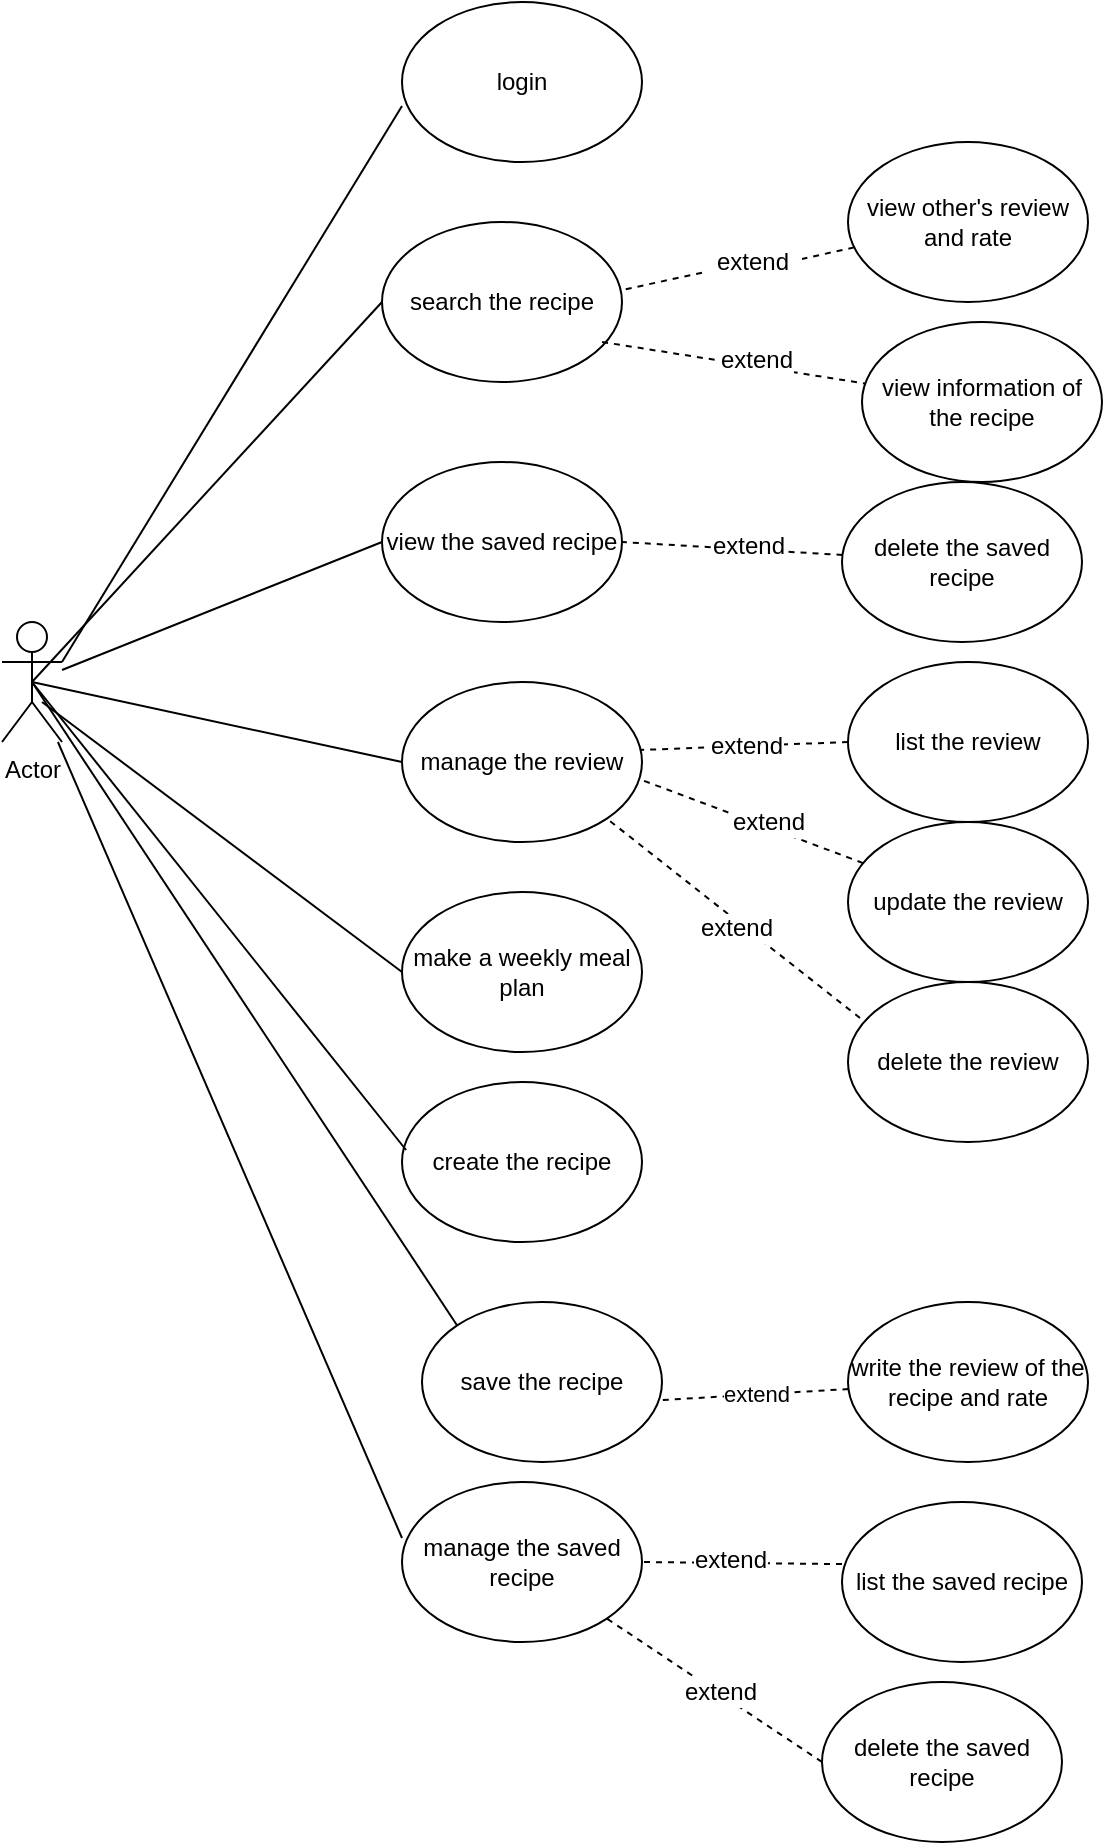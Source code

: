 <mxfile version="12.2.9" type="github" pages="1"><diagram id="Bw5xsWEdGbu48Ygzj_-n" name="Page-1"><mxGraphModel dx="946" dy="1766" grid="1" gridSize="10" guides="1" tooltips="1" connect="1" arrows="1" fold="1" page="1" pageScale="1" pageWidth="827" pageHeight="1169" math="0" shadow="0"><root><mxCell id="0"/><mxCell id="1" parent="0"/><mxCell id="bjBqQtMSp6dqoQxwANr6-1" value="Actor" style="shape=umlActor;verticalLabelPosition=bottom;labelBackgroundColor=#ffffff;verticalAlign=top;html=1;outlineConnect=0;" vertex="1" parent="1"><mxGeometry x="50" y="190" width="30" height="60" as="geometry"/></mxCell><mxCell id="bjBqQtMSp6dqoQxwANr6-2" value="login" style="ellipse;whiteSpace=wrap;html=1;" vertex="1" parent="1"><mxGeometry x="250" y="-120" width="120" height="80" as="geometry"/></mxCell><mxCell id="bjBqQtMSp6dqoQxwANr6-3" value="" style="endArrow=none;html=1;entryX=0;entryY=0.65;entryDx=0;entryDy=0;entryPerimeter=0;exitX=1;exitY=0.333;exitDx=0;exitDy=0;exitPerimeter=0;" edge="1" parent="1" source="bjBqQtMSp6dqoQxwANr6-1" target="bjBqQtMSp6dqoQxwANr6-2"><mxGeometry width="50" height="50" relative="1" as="geometry"><mxPoint x="50" y="380" as="sourcePoint"/><mxPoint x="100" y="330" as="targetPoint"/></mxGeometry></mxCell><mxCell id="bjBqQtMSp6dqoQxwANr6-4" value="manage the review" style="ellipse;whiteSpace=wrap;html=1;" vertex="1" parent="1"><mxGeometry x="250" y="220" width="120" height="80" as="geometry"/></mxCell><mxCell id="bjBqQtMSp6dqoQxwANr6-5" value="" style="endArrow=none;html=1;exitX=0;exitY=0.5;exitDx=0;exitDy=0;" edge="1" parent="1" source="bjBqQtMSp6dqoQxwANr6-4"><mxGeometry width="50" height="50" relative="1" as="geometry"><mxPoint x="50" y="480" as="sourcePoint"/><mxPoint x="65" y="220" as="targetPoint"/></mxGeometry></mxCell><mxCell id="bjBqQtMSp6dqoQxwANr6-10" value="list the review" style="ellipse;whiteSpace=wrap;html=1;" vertex="1" parent="1"><mxGeometry x="473" y="210" width="120" height="80" as="geometry"/></mxCell><mxCell id="bjBqQtMSp6dqoQxwANr6-12" value="update the review" style="ellipse;whiteSpace=wrap;html=1;" vertex="1" parent="1"><mxGeometry x="473" y="290" width="120" height="80" as="geometry"/></mxCell><mxCell id="bjBqQtMSp6dqoQxwANr6-14" value="delete the review" style="ellipse;whiteSpace=wrap;html=1;" vertex="1" parent="1"><mxGeometry x="473" y="370" width="120" height="80" as="geometry"/></mxCell><mxCell id="bjBqQtMSp6dqoQxwANr6-16" value="search the recipe" style="ellipse;whiteSpace=wrap;html=1;" vertex="1" parent="1"><mxGeometry x="240" y="-10" width="120" height="80" as="geometry"/></mxCell><mxCell id="bjBqQtMSp6dqoQxwANr6-17" value="" style="endArrow=none;html=1;entryX=0.5;entryY=0.5;entryDx=0;entryDy=0;entryPerimeter=0;exitX=0;exitY=0.5;exitDx=0;exitDy=0;" edge="1" parent="1" source="bjBqQtMSp6dqoQxwANr6-16" target="bjBqQtMSp6dqoQxwANr6-1"><mxGeometry width="50" height="50" relative="1" as="geometry"><mxPoint x="50" y="670" as="sourcePoint"/><mxPoint x="100" y="620" as="targetPoint"/></mxGeometry></mxCell><mxCell id="bjBqQtMSp6dqoQxwANr6-18" value="save the recipe" style="ellipse;whiteSpace=wrap;html=1;" vertex="1" parent="1"><mxGeometry x="260" y="530" width="120" height="80" as="geometry"/></mxCell><mxCell id="bjBqQtMSp6dqoQxwANr6-19" value="" style="endArrow=none;html=1;exitX=0;exitY=0;exitDx=0;exitDy=0;entryX=0.5;entryY=0.5;entryDx=0;entryDy=0;entryPerimeter=0;" edge="1" parent="1" source="bjBqQtMSp6dqoQxwANr6-18" target="bjBqQtMSp6dqoQxwANr6-1"><mxGeometry width="50" height="50" relative="1" as="geometry"><mxPoint x="50" y="670" as="sourcePoint"/><mxPoint x="50" y="280" as="targetPoint"/></mxGeometry></mxCell><mxCell id="bjBqQtMSp6dqoQxwANr6-20" value="create the recipe" style="ellipse;whiteSpace=wrap;html=1;" vertex="1" parent="1"><mxGeometry x="250" y="420" width="120" height="80" as="geometry"/></mxCell><mxCell id="bjBqQtMSp6dqoQxwANr6-21" value="" style="endArrow=none;html=1;entryX=0.017;entryY=0.425;entryDx=0;entryDy=0;entryPerimeter=0;exitX=0.5;exitY=0.5;exitDx=0;exitDy=0;exitPerimeter=0;" edge="1" parent="1" source="bjBqQtMSp6dqoQxwANr6-1" target="bjBqQtMSp6dqoQxwANr6-20"><mxGeometry width="50" height="50" relative="1" as="geometry"><mxPoint x="70" y="230" as="sourcePoint"/><mxPoint x="100" y="710" as="targetPoint"/></mxGeometry></mxCell><mxCell id="bjBqQtMSp6dqoQxwANr6-23" value="view the saved recipe" style="ellipse;whiteSpace=wrap;html=1;" vertex="1" parent="1"><mxGeometry x="240" y="110" width="120" height="80" as="geometry"/></mxCell><mxCell id="bjBqQtMSp6dqoQxwANr6-24" value="" style="endArrow=none;html=1;entryX=0;entryY=0.5;entryDx=0;entryDy=0;" edge="1" parent="1" source="bjBqQtMSp6dqoQxwANr6-1" target="bjBqQtMSp6dqoQxwANr6-23"><mxGeometry width="50" height="50" relative="1" as="geometry"><mxPoint x="50" y="760" as="sourcePoint"/><mxPoint x="100" y="710" as="targetPoint"/></mxGeometry></mxCell><mxCell id="bjBqQtMSp6dqoQxwANr6-25" value="view information of the recipe" style="ellipse;whiteSpace=wrap;html=1;" vertex="1" parent="1"><mxGeometry x="480" y="40" width="120" height="80" as="geometry"/></mxCell><mxCell id="bjBqQtMSp6dqoQxwANr6-26" value="" style="endArrow=none;dashed=1;html=1;exitX=0.917;exitY=0.75;exitDx=0;exitDy=0;exitPerimeter=0;" edge="1" parent="1" source="bjBqQtMSp6dqoQxwANr6-16" target="bjBqQtMSp6dqoQxwANr6-25"><mxGeometry width="50" height="50" relative="1" as="geometry"><mxPoint x="380" y="160" as="sourcePoint"/><mxPoint x="100" y="710" as="targetPoint"/></mxGeometry></mxCell><mxCell id="bjBqQtMSp6dqoQxwANr6-37" value="extend" style="text;html=1;align=center;verticalAlign=middle;resizable=0;points=[];;labelBackgroundColor=#ffffff;" vertex="1" connectable="0" parent="bjBqQtMSp6dqoQxwANr6-26"><mxGeometry x="0.164" y="3" relative="1" as="geometry"><mxPoint as="offset"/></mxGeometry></mxCell><mxCell id="bjBqQtMSp6dqoQxwANr6-27" value="" style="endArrow=none;dashed=1;html=1;entryX=1;entryY=0.425;entryDx=0;entryDy=0;entryPerimeter=0;" edge="1" parent="1" source="bjBqQtMSp6dqoQxwANr6-33" target="bjBqQtMSp6dqoQxwANr6-16"><mxGeometry width="50" height="50" relative="1" as="geometry"><mxPoint x="430" y="220" as="sourcePoint"/><mxPoint x="100" y="710" as="targetPoint"/></mxGeometry></mxCell><mxCell id="bjBqQtMSp6dqoQxwANr6-28" value="view other's review and rate" style="ellipse;whiteSpace=wrap;html=1;" vertex="1" parent="1"><mxGeometry x="473" y="-50" width="120" height="80" as="geometry"/></mxCell><mxCell id="bjBqQtMSp6dqoQxwANr6-29" value="write the review of the recipe and rate" style="ellipse;whiteSpace=wrap;html=1;" vertex="1" parent="1"><mxGeometry x="473" y="530" width="120" height="80" as="geometry"/></mxCell><mxCell id="bjBqQtMSp6dqoQxwANr6-31" value="make a weekly meal plan" style="ellipse;whiteSpace=wrap;html=1;" vertex="1" parent="1"><mxGeometry x="250" y="325" width="120" height="80" as="geometry"/></mxCell><mxCell id="bjBqQtMSp6dqoQxwANr6-32" value="" style="endArrow=none;html=1;exitX=0;exitY=0.5;exitDx=0;exitDy=0;" edge="1" parent="1" source="bjBqQtMSp6dqoQxwANr6-31"><mxGeometry width="50" height="50" relative="1" as="geometry"><mxPoint x="50" y="800" as="sourcePoint"/><mxPoint x="70" y="230" as="targetPoint"/></mxGeometry></mxCell><mxCell id="bjBqQtMSp6dqoQxwANr6-33" value="extend" style="text;html=1;align=center;verticalAlign=middle;resizable=0;points=[];;autosize=1;" vertex="1" parent="1"><mxGeometry x="400" width="50" height="20" as="geometry"/></mxCell><mxCell id="bjBqQtMSp6dqoQxwANr6-34" value="" style="endArrow=none;dashed=1;html=1;entryX=1;entryY=0.425;entryDx=0;entryDy=0;entryPerimeter=0;" edge="1" parent="1" source="bjBqQtMSp6dqoQxwANr6-28" target="bjBqQtMSp6dqoQxwANr6-33"><mxGeometry width="50" height="50" relative="1" as="geometry"><mxPoint x="460.664" y="55.934" as="sourcePoint"/><mxPoint x="380" y="64" as="targetPoint"/></mxGeometry></mxCell><mxCell id="bjBqQtMSp6dqoQxwANr6-40" value="" style="endArrow=none;dashed=1;html=1;entryX=0.992;entryY=0.425;entryDx=0;entryDy=0;entryPerimeter=0;exitX=0;exitY=0.5;exitDx=0;exitDy=0;" edge="1" parent="1" source="bjBqQtMSp6dqoQxwANr6-10" target="bjBqQtMSp6dqoQxwANr6-4"><mxGeometry width="50" height="50" relative="1" as="geometry"><mxPoint x="50" y="760" as="sourcePoint"/><mxPoint x="100" y="710" as="targetPoint"/></mxGeometry></mxCell><mxCell id="bjBqQtMSp6dqoQxwANr6-45" value="extend" style="text;html=1;align=center;verticalAlign=middle;resizable=0;points=[];;labelBackgroundColor=#ffffff;" vertex="1" connectable="0" parent="bjBqQtMSp6dqoQxwANr6-40"><mxGeometry x="-0.017" relative="1" as="geometry"><mxPoint as="offset"/></mxGeometry></mxCell><mxCell id="bjBqQtMSp6dqoQxwANr6-41" value="" style="endArrow=none;dashed=1;html=1;entryX=1;entryY=0.613;entryDx=0;entryDy=0;entryPerimeter=0;" edge="1" parent="1" source="bjBqQtMSp6dqoQxwANr6-12" target="bjBqQtMSp6dqoQxwANr6-4"><mxGeometry width="50" height="50" relative="1" as="geometry"><mxPoint x="483" y="260" as="sourcePoint"/><mxPoint x="379.04" y="294" as="targetPoint"/></mxGeometry></mxCell><mxCell id="bjBqQtMSp6dqoQxwANr6-44" value="extend" style="text;html=1;align=center;verticalAlign=middle;resizable=0;points=[];;labelBackgroundColor=#ffffff;" vertex="1" connectable="0" parent="bjBqQtMSp6dqoQxwANr6-41"><mxGeometry x="-0.11" y="-3" relative="1" as="geometry"><mxPoint as="offset"/></mxGeometry></mxCell><mxCell id="bjBqQtMSp6dqoQxwANr6-42" value="" style="endArrow=none;dashed=1;html=1;entryX=1;entryY=1;entryDx=0;entryDy=0;exitX=0.05;exitY=0.225;exitDx=0;exitDy=0;exitPerimeter=0;" edge="1" parent="1" source="bjBqQtMSp6dqoQxwANr6-14" target="bjBqQtMSp6dqoQxwANr6-4"><mxGeometry width="50" height="50" relative="1" as="geometry"><mxPoint x="493" y="270" as="sourcePoint"/><mxPoint x="389.04" y="304" as="targetPoint"/></mxGeometry></mxCell><mxCell id="bjBqQtMSp6dqoQxwANr6-43" value="extend" style="text;html=1;align=center;verticalAlign=middle;resizable=0;points=[];;labelBackgroundColor=#ffffff;" vertex="1" connectable="0" parent="bjBqQtMSp6dqoQxwANr6-42"><mxGeometry x="-0.041" y="3" relative="1" as="geometry"><mxPoint as="offset"/></mxGeometry></mxCell><mxCell id="bjBqQtMSp6dqoQxwANr6-46" value="" style="endArrow=none;dashed=1;html=1;entryX=1;entryY=0.5;entryDx=0;entryDy=0;" edge="1" parent="1" source="bjBqQtMSp6dqoQxwANr6-47" target="bjBqQtMSp6dqoQxwANr6-23"><mxGeometry width="50" height="50" relative="1" as="geometry"><mxPoint x="470" y="150" as="sourcePoint"/><mxPoint x="100" y="710" as="targetPoint"/></mxGeometry></mxCell><mxCell id="bjBqQtMSp6dqoQxwANr6-50" value="extend" style="text;html=1;align=center;verticalAlign=middle;resizable=0;points=[];;labelBackgroundColor=#ffffff;" vertex="1" connectable="0" parent="bjBqQtMSp6dqoQxwANr6-46"><mxGeometry x="-0.141" y="-2" relative="1" as="geometry"><mxPoint as="offset"/></mxGeometry></mxCell><mxCell id="bjBqQtMSp6dqoQxwANr6-47" value="delete the saved recipe" style="ellipse;whiteSpace=wrap;html=1;" vertex="1" parent="1"><mxGeometry x="470" y="120" width="120" height="80" as="geometry"/></mxCell><mxCell id="bjBqQtMSp6dqoQxwANr6-52" value="extend" style="endArrow=none;dashed=1;html=1;entryX=1;entryY=0.613;entryDx=0;entryDy=0;entryPerimeter=0;" edge="1" parent="1" source="bjBqQtMSp6dqoQxwANr6-29" target="bjBqQtMSp6dqoQxwANr6-18"><mxGeometry width="50" height="50" relative="1" as="geometry"><mxPoint x="50" y="760" as="sourcePoint"/><mxPoint x="100" y="710" as="targetPoint"/></mxGeometry></mxCell><mxCell id="bjBqQtMSp6dqoQxwANr6-53" value="manage the saved recipe" style="ellipse;whiteSpace=wrap;html=1;" vertex="1" parent="1"><mxGeometry x="250" y="620" width="120" height="80" as="geometry"/></mxCell><mxCell id="bjBqQtMSp6dqoQxwANr6-54" value="" style="endArrow=none;html=1;exitX=0;exitY=0.35;exitDx=0;exitDy=0;exitPerimeter=0;" edge="1" parent="1" source="bjBqQtMSp6dqoQxwANr6-53" target="bjBqQtMSp6dqoQxwANr6-1"><mxGeometry width="50" height="50" relative="1" as="geometry"><mxPoint x="50" y="770" as="sourcePoint"/><mxPoint x="100" y="720" as="targetPoint"/></mxGeometry></mxCell><mxCell id="bjBqQtMSp6dqoQxwANr6-55" value="" style="endArrow=none;dashed=1;html=1;entryX=1;entryY=0.5;entryDx=0;entryDy=0;exitX=0;exitY=0.388;exitDx=0;exitDy=0;exitPerimeter=0;" edge="1" parent="1" source="bjBqQtMSp6dqoQxwANr6-56" target="bjBqQtMSp6dqoQxwANr6-53"><mxGeometry width="50" height="50" relative="1" as="geometry"><mxPoint x="450" y="660" as="sourcePoint"/><mxPoint x="100" y="720" as="targetPoint"/></mxGeometry></mxCell><mxCell id="bjBqQtMSp6dqoQxwANr6-61" value="extend" style="text;html=1;align=center;verticalAlign=middle;resizable=0;points=[];;labelBackgroundColor=#ffffff;" vertex="1" connectable="0" parent="bjBqQtMSp6dqoQxwANr6-55"><mxGeometry x="0.12" y="-2" relative="1" as="geometry"><mxPoint as="offset"/></mxGeometry></mxCell><mxCell id="bjBqQtMSp6dqoQxwANr6-56" value="list the saved recipe" style="ellipse;whiteSpace=wrap;html=1;" vertex="1" parent="1"><mxGeometry x="470" y="630" width="120" height="80" as="geometry"/></mxCell><mxCell id="bjBqQtMSp6dqoQxwANr6-57" value="delete the saved recipe" style="ellipse;whiteSpace=wrap;html=1;" vertex="1" parent="1"><mxGeometry x="460" y="720" width="120" height="80" as="geometry"/></mxCell><mxCell id="bjBqQtMSp6dqoQxwANr6-60" value="" style="endArrow=none;dashed=1;html=1;entryX=1;entryY=1;entryDx=0;entryDy=0;exitX=0;exitY=0.5;exitDx=0;exitDy=0;" edge="1" parent="1" source="bjBqQtMSp6dqoQxwANr6-57" target="bjBqQtMSp6dqoQxwANr6-53"><mxGeometry width="50" height="50" relative="1" as="geometry"><mxPoint x="50" y="870" as="sourcePoint"/><mxPoint x="100" y="820" as="targetPoint"/></mxGeometry></mxCell><mxCell id="bjBqQtMSp6dqoQxwANr6-62" value="extend" style="text;html=1;align=center;verticalAlign=middle;resizable=0;points=[];;labelBackgroundColor=#ffffff;" vertex="1" connectable="0" parent="bjBqQtMSp6dqoQxwANr6-60"><mxGeometry x="-0.043" y="-1" relative="1" as="geometry"><mxPoint as="offset"/></mxGeometry></mxCell></root></mxGraphModel></diagram></mxfile>